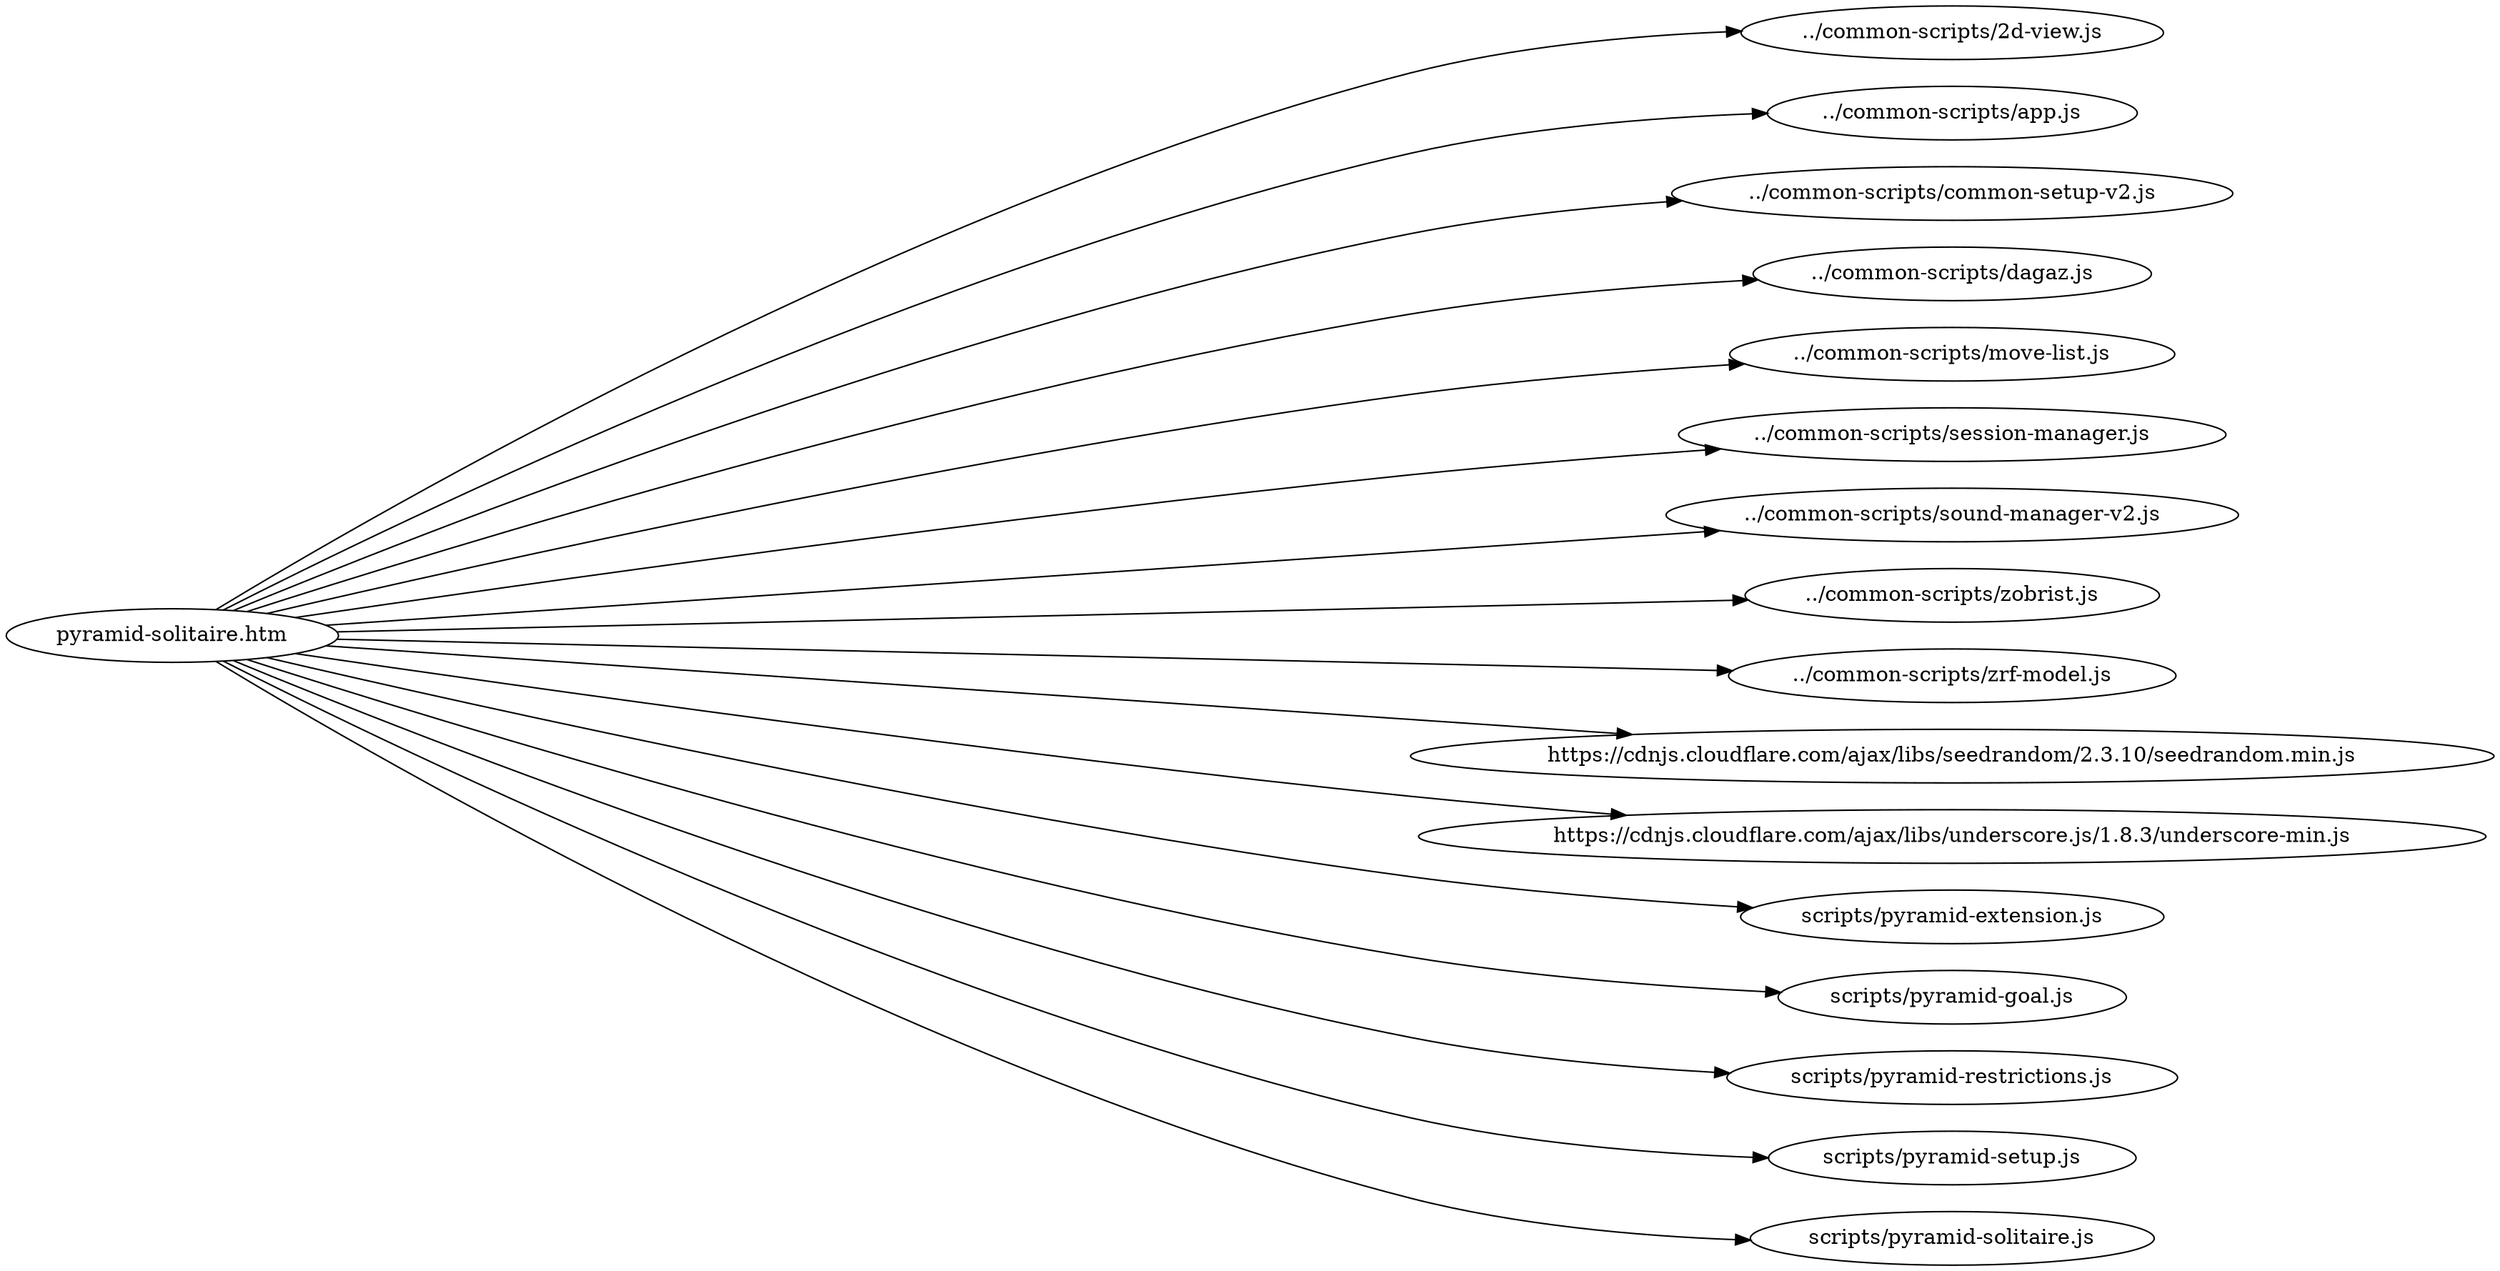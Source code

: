 digraph "graph" {
graph[ ranksep=10, rankdir = LR ];
  "pyramid-solitaire.htm" -> "../common-scripts/2d-view.js";
  "pyramid-solitaire.htm" -> "../common-scripts/app.js";
  "pyramid-solitaire.htm" -> "../common-scripts/common-setup-v2.js";
  "pyramid-solitaire.htm" -> "../common-scripts/dagaz.js";
  "pyramid-solitaire.htm" -> "../common-scripts/move-list.js";
  "pyramid-solitaire.htm" -> "../common-scripts/session-manager.js";
  "pyramid-solitaire.htm" -> "../common-scripts/sound-manager-v2.js";
  "pyramid-solitaire.htm" -> "../common-scripts/zobrist.js";
  "pyramid-solitaire.htm" -> "../common-scripts/zrf-model.js";
  "pyramid-solitaire.htm" -> "https://cdnjs.cloudflare.com/ajax/libs/seedrandom/2.3.10/seedrandom.min.js";
  "pyramid-solitaire.htm" -> "https://cdnjs.cloudflare.com/ajax/libs/underscore.js/1.8.3/underscore-min.js";
  "pyramid-solitaire.htm" -> "scripts/pyramid-extension.js";
  "pyramid-solitaire.htm" -> "scripts/pyramid-goal.js";
  "pyramid-solitaire.htm" -> "scripts/pyramid-restrictions.js";
  "pyramid-solitaire.htm" -> "scripts/pyramid-setup.js";
  "pyramid-solitaire.htm" -> "scripts/pyramid-solitaire.js";
}

